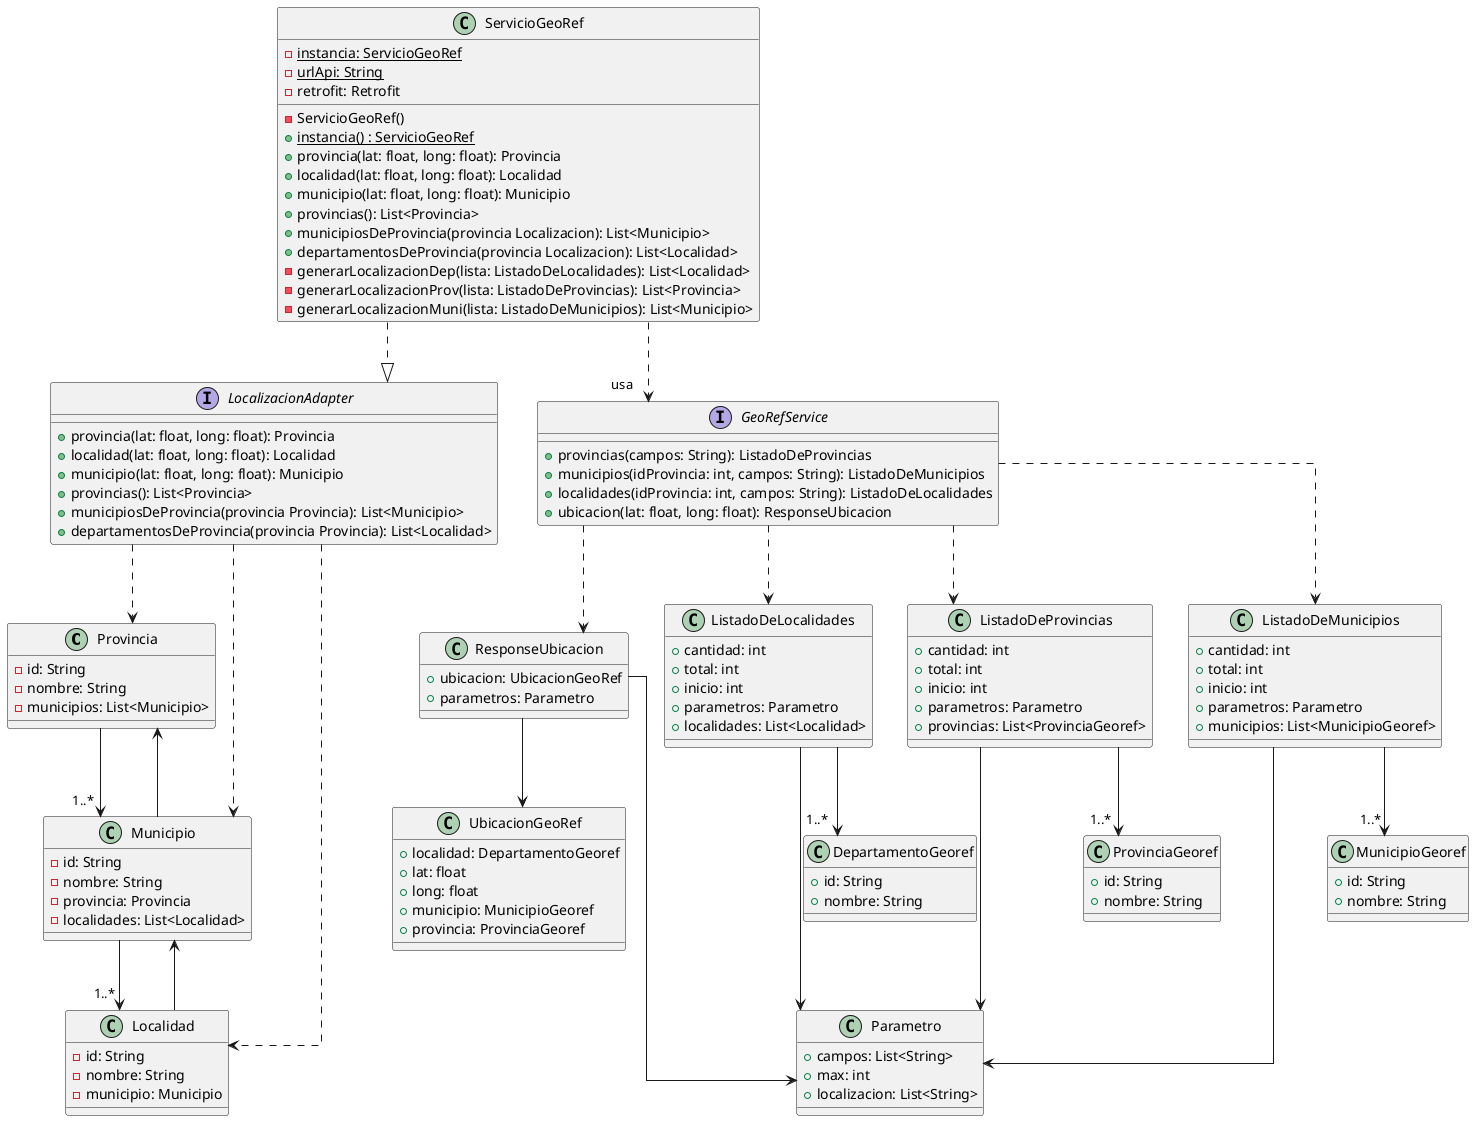 @startuml
skinparam linetype ortho


Provincia --> "1..*" Municipio
Municipio --> "1..*" Localidad
Localidad --> Municipio
Municipio --> Provincia

class Provincia{
    -id: String
    -nombre: String
    -municipios: List<Municipio>
}

class Municipio{
    -id: String
    -nombre: String
    -provincia: Provincia
    -localidades: List<Localidad>
}

class Localidad{
    -id: String
    -nombre: String
    -municipio: Municipio
}

interface LocalizacionAdapter{
    + provincia(lat: float, long: float): Provincia
    + localidad(lat: float, long: float): Localidad
    + municipio(lat: float, long: float): Municipio
    + provincias(): List<Provincia>
    + municipiosDeProvincia(provincia Provincia): List<Municipio>
    + departamentosDeProvincia(provincia Provincia): List<Localidad>
}
LocalizacionAdapter ..> Provincia
LocalizacionAdapter ..> Localidad
LocalizacionAdapter ..> Municipio

interface GeoRefService{
    + provincias(campos: String): ListadoDeProvincias
    + municipios(idProvincia: int, campos: String): ListadoDeMunicipios
    + localidades(idProvincia: int, campos: String): ListadoDeLocalidades
    + ubicacion(lat: float, long: float): ResponseUbicacion
}

ServicioGeoRef ..|> LocalizacionAdapter

class ServicioGeoRef{
    {static} -instancia: ServicioGeoRef
    {static} -urlApi: String
    - retrofit: Retrofit

    -ServicioGeoRef()
    {static}+instancia() : ServicioGeoRef
    + provincia(lat: float, long: float): Provincia
    + localidad(lat: float, long: float): Localidad
    + municipio(lat: float, long: float): Municipio
    + provincias(): List<Provincia>
    + municipiosDeProvincia(provincia Localizacion): List<Municipio>
    + departamentosDeProvincia(provincia Localizacion): List<Localidad>
    -generarLocalizacionDep(lista: ListadoDeLocalidades): List<Localidad>
    -generarLocalizacionProv(lista: ListadoDeProvincias): List<Provincia>
    -generarLocalizacionMuni(lista: ListadoDeMunicipios): List<Municipio>
}

class ResponseUbicacion{
    + ubicacion: UbicacionGeoRef
    + parametros: Parametro
}

GeoRefService ..> ResponseUbicacion
ResponseUbicacion --> UbicacionGeoRef
ResponseUbicacion --> Parametro

class UbicacionGeoRef{
    + localidad: DepartamentoGeoref
    + lat: float
    + long: float
    + municipio: MunicipioGeoref
    + provincia: ProvinciaGeoref
}

ServicioGeoRef .down.>"usa" GeoRefService

class Parametro{
    + campos: List<String>
    + max: int
    + localizacion: List<String>
}

class ListadoDeLocalidades{
    + cantidad: int
    + total: int
    + inicio: int
    + parametros: Parametro
    + localidades: List<Localidad>
}
ListadoDeLocalidades --> "1..*" DepartamentoGeoref
ListadoDeLocalidades --> Parametro
ListadoDeProvincias --> Parametro
ListadoDeMunicipios ---> Parametro
class ListadoDeProvincias{
    + cantidad: int
    + total: int
    + inicio: int
    + parametros: Parametro
    + provincias: List<ProvinciaGeoref>
}
ListadoDeProvincias --> "1..*" ProvinciaGeoref
class ListadoDeMunicipios{
    + cantidad: int
    + total: int
    + inicio: int
    + parametros: Parametro
    + municipios: List<MunicipioGeoref>
}
ListadoDeMunicipios --> "1..*" MunicipioGeoref

class DepartamentoGeoref{
    +id: String
    +nombre: String
}
class ProvinciaGeoref{
    +id: String
    +nombre: String
}
class MunicipioGeoref{
    +id: String
    +nombre: String
}

GeoRefService ..> ListadoDeLocalidades
GeoRefService ..> ListadoDeProvincias
GeoRefService ..> ListadoDeMunicipios

@enduml